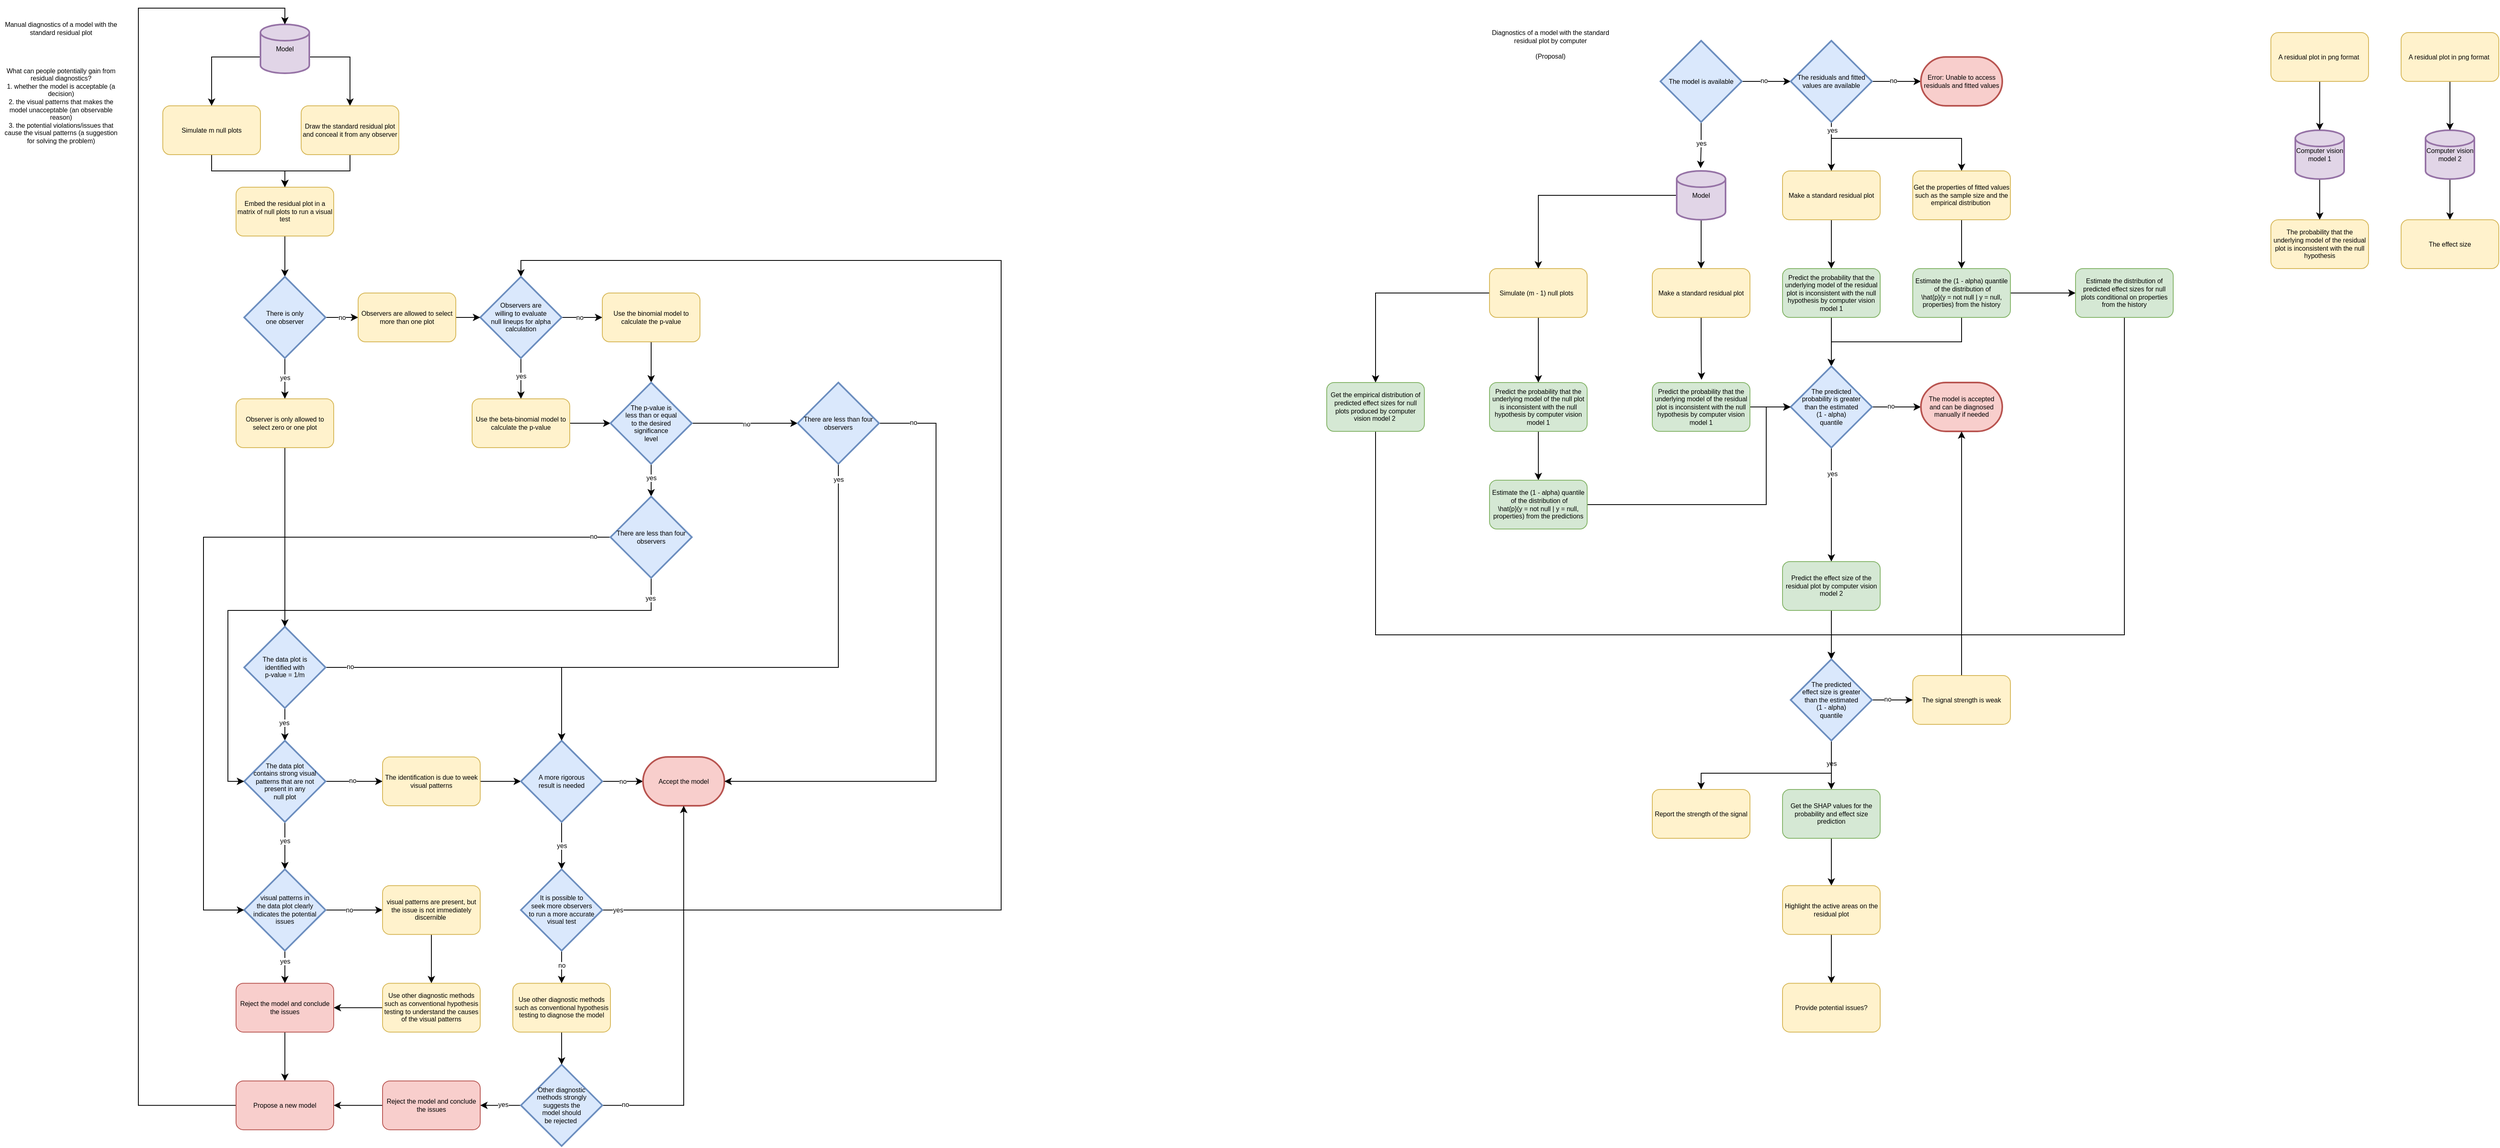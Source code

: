 <mxfile version="14.6.13" type="device"><diagram id="f1j0NjU9_1Xgz3LNYTUh" name="Page-1"><mxGraphModel dx="678" dy="443" grid="1" gridSize="10" guides="1" tooltips="1" connect="1" arrows="1" fold="1" page="1" pageScale="1" pageWidth="827" pageHeight="1169" math="0" shadow="0"><root><mxCell id="0"/><mxCell id="1" parent="0"/><mxCell id="gLdcLmc4GTWGYODIhUtG-17" style="edgeStyle=orthogonalEdgeStyle;rounded=0;orthogonalLoop=1;jettySize=auto;html=1;entryX=0.5;entryY=0;entryDx=0;entryDy=0;entryPerimeter=0;fontSize=8;" edge="1" parent="1" source="gLdcLmc4GTWGYODIhUtG-2" target="gLdcLmc4GTWGYODIhUtG-11"><mxGeometry relative="1" as="geometry"/></mxCell><mxCell id="gLdcLmc4GTWGYODIhUtG-2" value="Embed the residual plot in a matrix of null plots to run a visual test" style="rounded=1;whiteSpace=wrap;html=1;fontSize=8;fillColor=#fff2cc;strokeColor=#d6b656;" vertex="1" parent="1"><mxGeometry x="340" y="260" width="120" height="60" as="geometry"/></mxCell><mxCell id="gLdcLmc4GTWGYODIhUtG-3" value="Manual diagnostics of a model with the standard residual plot" style="text;html=1;strokeColor=none;fillColor=none;align=center;verticalAlign=middle;whiteSpace=wrap;rounded=0;fontSize=8;" vertex="1" parent="1"><mxGeometry x="50" y="30" width="150" height="70" as="geometry"/></mxCell><mxCell id="gLdcLmc4GTWGYODIhUtG-10" style="edgeStyle=orthogonalEdgeStyle;rounded=0;orthogonalLoop=1;jettySize=auto;html=1;fontSize=8;" edge="1" parent="1" source="gLdcLmc4GTWGYODIhUtG-4"><mxGeometry relative="1" as="geometry"><mxPoint x="400" y="260" as="targetPoint"/><Array as="points"><mxPoint x="310" y="240"/><mxPoint x="400" y="240"/></Array></mxGeometry></mxCell><mxCell id="gLdcLmc4GTWGYODIhUtG-4" value="Simulate m null plots" style="rounded=1;whiteSpace=wrap;html=1;fontSize=8;fillColor=#fff2cc;strokeColor=#d6b656;" vertex="1" parent="1"><mxGeometry x="250" y="160" width="120" height="60" as="geometry"/></mxCell><mxCell id="gLdcLmc4GTWGYODIhUtG-7" style="edgeStyle=orthogonalEdgeStyle;rounded=0;orthogonalLoop=1;jettySize=auto;html=1;entryX=0.5;entryY=0;entryDx=0;entryDy=0;fontSize=8;" edge="1" parent="1" source="gLdcLmc4GTWGYODIhUtG-5" target="gLdcLmc4GTWGYODIhUtG-6"><mxGeometry relative="1" as="geometry"><Array as="points"><mxPoint x="480" y="100"/></Array></mxGeometry></mxCell><mxCell id="gLdcLmc4GTWGYODIhUtG-8" style="edgeStyle=orthogonalEdgeStyle;rounded=0;orthogonalLoop=1;jettySize=auto;html=1;entryX=0.5;entryY=0;entryDx=0;entryDy=0;fontSize=8;" edge="1" parent="1" source="gLdcLmc4GTWGYODIhUtG-5" target="gLdcLmc4GTWGYODIhUtG-4"><mxGeometry relative="1" as="geometry"><Array as="points"><mxPoint x="310" y="100"/></Array></mxGeometry></mxCell><mxCell id="gLdcLmc4GTWGYODIhUtG-5" value="Model" style="strokeWidth=2;html=1;shape=mxgraph.flowchart.database;whiteSpace=wrap;fontSize=8;fillColor=#e1d5e7;strokeColor=#9673a6;" vertex="1" parent="1"><mxGeometry x="370" y="60" width="60" height="60" as="geometry"/></mxCell><mxCell id="gLdcLmc4GTWGYODIhUtG-9" style="edgeStyle=orthogonalEdgeStyle;rounded=0;orthogonalLoop=1;jettySize=auto;html=1;entryX=0.5;entryY=0;entryDx=0;entryDy=0;fontSize=8;" edge="1" parent="1" source="gLdcLmc4GTWGYODIhUtG-6" target="gLdcLmc4GTWGYODIhUtG-2"><mxGeometry relative="1" as="geometry"/></mxCell><mxCell id="gLdcLmc4GTWGYODIhUtG-6" value="Draw the standard residual plot and conceal it from any observer" style="rounded=1;whiteSpace=wrap;html=1;fontSize=8;fillColor=#fff2cc;strokeColor=#d6b656;" vertex="1" parent="1"><mxGeometry x="420" y="160" width="120" height="60" as="geometry"/></mxCell><mxCell id="gLdcLmc4GTWGYODIhUtG-16" style="edgeStyle=orthogonalEdgeStyle;rounded=0;orthogonalLoop=1;jettySize=auto;html=1;entryX=0.5;entryY=0;entryDx=0;entryDy=0;fontSize=8;" edge="1" parent="1" source="gLdcLmc4GTWGYODIhUtG-11" target="gLdcLmc4GTWGYODIhUtG-104"><mxGeometry relative="1" as="geometry"/></mxCell><mxCell id="gLdcLmc4GTWGYODIhUtG-30" value="yes" style="edgeLabel;html=1;align=center;verticalAlign=middle;resizable=0;points=[];fontSize=8;" vertex="1" connectable="0" parent="gLdcLmc4GTWGYODIhUtG-16"><mxGeometry x="-0.065" relative="1" as="geometry"><mxPoint as="offset"/></mxGeometry></mxCell><mxCell id="gLdcLmc4GTWGYODIhUtG-70" value="no" style="edgeStyle=orthogonalEdgeStyle;rounded=0;orthogonalLoop=1;jettySize=auto;html=1;entryX=0;entryY=0.5;entryDx=0;entryDy=0;fontSize=8;" edge="1" parent="1" source="gLdcLmc4GTWGYODIhUtG-11" target="gLdcLmc4GTWGYODIhUtG-106"><mxGeometry relative="1" as="geometry"><mxPoint x="520.0" y="420" as="targetPoint"/></mxGeometry></mxCell><mxCell id="gLdcLmc4GTWGYODIhUtG-11" value="There is only &lt;br&gt;one observer" style="strokeWidth=2;html=1;shape=mxgraph.flowchart.decision;whiteSpace=wrap;fontSize=8;fillColor=#dae8fc;strokeColor=#6c8ebf;" vertex="1" parent="1"><mxGeometry x="350" y="370" width="100" height="100" as="geometry"/></mxCell><mxCell id="gLdcLmc4GTWGYODIhUtG-19" style="edgeStyle=orthogonalEdgeStyle;rounded=0;orthogonalLoop=1;jettySize=auto;html=1;entryX=0.5;entryY=0;entryDx=0;entryDy=0;entryPerimeter=0;fontSize=8;" edge="1" parent="1" source="gLdcLmc4GTWGYODIhUtG-15" target="gLdcLmc4GTWGYODIhUtG-18"><mxGeometry relative="1" as="geometry"/></mxCell><mxCell id="gLdcLmc4GTWGYODIhUtG-29" value="yes" style="edgeLabel;html=1;align=center;verticalAlign=middle;resizable=0;points=[];fontSize=8;" vertex="1" connectable="0" parent="gLdcLmc4GTWGYODIhUtG-19"><mxGeometry x="-0.124" y="-1" relative="1" as="geometry"><mxPoint as="offset"/></mxGeometry></mxCell><mxCell id="gLdcLmc4GTWGYODIhUtG-66" style="edgeStyle=orthogonalEdgeStyle;rounded=0;orthogonalLoop=1;jettySize=auto;html=1;entryX=0.5;entryY=0;entryDx=0;entryDy=0;entryPerimeter=0;fontSize=8;" edge="1" parent="1" source="gLdcLmc4GTWGYODIhUtG-15" target="gLdcLmc4GTWGYODIhUtG-59"><mxGeometry relative="1" as="geometry"/></mxCell><mxCell id="gLdcLmc4GTWGYODIhUtG-67" value="no" style="edgeLabel;html=1;align=center;verticalAlign=middle;resizable=0;points=[];fontSize=8;" vertex="1" connectable="0" parent="gLdcLmc4GTWGYODIhUtG-66"><mxGeometry x="-0.842" y="1" relative="1" as="geometry"><mxPoint as="offset"/></mxGeometry></mxCell><mxCell id="gLdcLmc4GTWGYODIhUtG-15" value="The data plot is &lt;br&gt;identified with &lt;br&gt;p-value = 1/m" style="strokeWidth=2;html=1;shape=mxgraph.flowchart.decision;whiteSpace=wrap;fontSize=8;fillColor=#dae8fc;strokeColor=#6c8ebf;" vertex="1" parent="1"><mxGeometry x="350" y="800.0" width="100" height="100" as="geometry"/></mxCell><mxCell id="gLdcLmc4GTWGYODIhUtG-21" style="edgeStyle=orthogonalEdgeStyle;rounded=0;orthogonalLoop=1;jettySize=auto;html=1;entryX=0.5;entryY=0;entryDx=0;entryDy=0;entryPerimeter=0;fontSize=8;" edge="1" parent="1" source="gLdcLmc4GTWGYODIhUtG-18" target="gLdcLmc4GTWGYODIhUtG-20"><mxGeometry relative="1" as="geometry"/></mxCell><mxCell id="gLdcLmc4GTWGYODIhUtG-28" value="yes" style="edgeLabel;html=1;align=center;verticalAlign=middle;resizable=0;points=[];fontSize=8;" vertex="1" connectable="0" parent="gLdcLmc4GTWGYODIhUtG-21"><mxGeometry x="-0.228" relative="1" as="geometry"><mxPoint as="offset"/></mxGeometry></mxCell><mxCell id="gLdcLmc4GTWGYODIhUtG-53" style="edgeStyle=orthogonalEdgeStyle;rounded=0;orthogonalLoop=1;jettySize=auto;html=1;entryX=0;entryY=0.5;entryDx=0;entryDy=0;fontSize=8;" edge="1" parent="1" source="gLdcLmc4GTWGYODIhUtG-18" target="gLdcLmc4GTWGYODIhUtG-52"><mxGeometry relative="1" as="geometry"/></mxCell><mxCell id="gLdcLmc4GTWGYODIhUtG-54" value="no" style="edgeLabel;html=1;align=center;verticalAlign=middle;resizable=0;points=[];fontSize=8;" vertex="1" connectable="0" parent="gLdcLmc4GTWGYODIhUtG-53"><mxGeometry x="-0.077" y="1" relative="1" as="geometry"><mxPoint as="offset"/></mxGeometry></mxCell><mxCell id="gLdcLmc4GTWGYODIhUtG-18" value="The data plot &lt;br&gt;contains strong visual patterns that are not present in any &lt;br&gt;null plot" style="strokeWidth=2;html=1;shape=mxgraph.flowchart.decision;whiteSpace=wrap;fontSize=8;fillColor=#dae8fc;strokeColor=#6c8ebf;" vertex="1" parent="1"><mxGeometry x="350" y="940.0" width="100" height="100" as="geometry"/></mxCell><mxCell id="gLdcLmc4GTWGYODIhUtG-33" style="edgeStyle=orthogonalEdgeStyle;rounded=0;orthogonalLoop=1;jettySize=auto;html=1;fontSize=8;" edge="1" parent="1" source="gLdcLmc4GTWGYODIhUtG-20" target="gLdcLmc4GTWGYODIhUtG-32"><mxGeometry relative="1" as="geometry"/></mxCell><mxCell id="gLdcLmc4GTWGYODIhUtG-38" value="yes" style="edgeLabel;html=1;align=center;verticalAlign=middle;resizable=0;points=[];fontSize=8;" vertex="1" connectable="0" parent="gLdcLmc4GTWGYODIhUtG-33"><mxGeometry x="-0.365" relative="1" as="geometry"><mxPoint as="offset"/></mxGeometry></mxCell><mxCell id="gLdcLmc4GTWGYODIhUtG-43" style="edgeStyle=orthogonalEdgeStyle;rounded=0;orthogonalLoop=1;jettySize=auto;html=1;fontSize=8;" edge="1" parent="1" source="gLdcLmc4GTWGYODIhUtG-20" target="gLdcLmc4GTWGYODIhUtG-40"><mxGeometry relative="1" as="geometry"/></mxCell><mxCell id="gLdcLmc4GTWGYODIhUtG-44" value="no" style="edgeLabel;html=1;align=center;verticalAlign=middle;resizable=0;points=[];fontSize=8;" vertex="1" connectable="0" parent="gLdcLmc4GTWGYODIhUtG-43"><mxGeometry x="-0.169" relative="1" as="geometry"><mxPoint as="offset"/></mxGeometry></mxCell><mxCell id="gLdcLmc4GTWGYODIhUtG-20" value="visual patterns in&lt;br&gt;the data plot clearly indicates the potential issues" style="strokeWidth=2;html=1;shape=mxgraph.flowchart.decision;whiteSpace=wrap;fontSize=8;fillColor=#dae8fc;strokeColor=#6c8ebf;" vertex="1" parent="1"><mxGeometry x="350" y="1098.07" width="100" height="100" as="geometry"/></mxCell><mxCell id="gLdcLmc4GTWGYODIhUtG-23" value="Diagnostics of a model with the standard residual plot by computer&lt;br&gt;&lt;br&gt;(Proposal)" style="text;html=1;strokeColor=none;fillColor=none;align=center;verticalAlign=middle;whiteSpace=wrap;rounded=0;fontSize=8;" vertex="1" parent="1"><mxGeometry x="1880" y="50" width="150" height="70" as="geometry"/></mxCell><mxCell id="gLdcLmc4GTWGYODIhUtG-25" value="What can people potentially gain from residual diagnostics?&lt;br&gt;1. whether the model is acceptable (a decision)&lt;br&gt;2. the visual patterns that makes the model unacceptable (an observable reason)&lt;br&gt;3. the potential violations/issues that cause the visual patterns (a suggestion for solving the problem)" style="text;html=1;strokeColor=none;fillColor=none;align=center;verticalAlign=middle;whiteSpace=wrap;rounded=0;fontSize=8;" vertex="1" parent="1"><mxGeometry x="50" y="110" width="150" height="100" as="geometry"/></mxCell><mxCell id="gLdcLmc4GTWGYODIhUtG-35" style="edgeStyle=orthogonalEdgeStyle;rounded=0;orthogonalLoop=1;jettySize=auto;html=1;entryX=0.5;entryY=0;entryDx=0;entryDy=0;fontSize=8;" edge="1" parent="1" source="gLdcLmc4GTWGYODIhUtG-32" target="gLdcLmc4GTWGYODIhUtG-34"><mxGeometry relative="1" as="geometry"/></mxCell><mxCell id="gLdcLmc4GTWGYODIhUtG-32" value="Reject the model and conclude the issues" style="rounded=1;whiteSpace=wrap;html=1;fontSize=8;fillColor=#f8cecc;strokeColor=#b85450;" vertex="1" parent="1"><mxGeometry x="340" y="1238.07" width="120" height="60" as="geometry"/></mxCell><mxCell id="gLdcLmc4GTWGYODIhUtG-36" style="edgeStyle=orthogonalEdgeStyle;rounded=0;orthogonalLoop=1;jettySize=auto;html=1;entryX=0.5;entryY=0;entryDx=0;entryDy=0;entryPerimeter=0;fontSize=8;exitX=0;exitY=0.5;exitDx=0;exitDy=0;" edge="1" parent="1" source="gLdcLmc4GTWGYODIhUtG-34" target="gLdcLmc4GTWGYODIhUtG-5"><mxGeometry relative="1" as="geometry"><Array as="points"><mxPoint x="220" y="1388"/><mxPoint x="220" y="40"/><mxPoint x="400" y="40"/></Array></mxGeometry></mxCell><mxCell id="gLdcLmc4GTWGYODIhUtG-34" value="Propose a new model" style="rounded=1;whiteSpace=wrap;html=1;fontSize=8;fillColor=#f8cecc;strokeColor=#b85450;" vertex="1" parent="1"><mxGeometry x="340" y="1358.07" width="120" height="60" as="geometry"/></mxCell><mxCell id="gLdcLmc4GTWGYODIhUtG-46" style="edgeStyle=orthogonalEdgeStyle;rounded=0;orthogonalLoop=1;jettySize=auto;html=1;fontSize=8;" edge="1" parent="1" source="gLdcLmc4GTWGYODIhUtG-40" target="gLdcLmc4GTWGYODIhUtG-45"><mxGeometry relative="1" as="geometry"/></mxCell><mxCell id="gLdcLmc4GTWGYODIhUtG-40" value="visual patterns are present, but the issue is not immediately discernible&amp;nbsp;" style="rounded=1;whiteSpace=wrap;html=1;fontSize=8;fillColor=#fff2cc;strokeColor=#d6b656;" vertex="1" parent="1"><mxGeometry x="520" y="1118.07" width="120" height="60" as="geometry"/></mxCell><mxCell id="gLdcLmc4GTWGYODIhUtG-111" style="edgeStyle=orthogonalEdgeStyle;rounded=0;orthogonalLoop=1;jettySize=auto;html=1;entryX=1;entryY=0.5;entryDx=0;entryDy=0;fontSize=8;" edge="1" parent="1" source="gLdcLmc4GTWGYODIhUtG-45" target="gLdcLmc4GTWGYODIhUtG-32"><mxGeometry relative="1" as="geometry"/></mxCell><mxCell id="gLdcLmc4GTWGYODIhUtG-45" value="Use other diagnostic methods such as conventional hypothesis testing to understand the causes of the visual patterns" style="rounded=1;whiteSpace=wrap;html=1;fontSize=8;fillColor=#fff2cc;strokeColor=#d6b656;" vertex="1" parent="1"><mxGeometry x="520" y="1238.07" width="120" height="60" as="geometry"/></mxCell><mxCell id="gLdcLmc4GTWGYODIhUtG-56" style="edgeStyle=orthogonalEdgeStyle;rounded=0;orthogonalLoop=1;jettySize=auto;html=1;entryX=0;entryY=0.5;entryDx=0;entryDy=0;entryPerimeter=0;fontSize=8;" edge="1" parent="1" source="gLdcLmc4GTWGYODIhUtG-52"><mxGeometry relative="1" as="geometry"><mxPoint x="690.0" y="990.0" as="targetPoint"/></mxGeometry></mxCell><mxCell id="gLdcLmc4GTWGYODIhUtG-52" value="The identification is due to week visual patterns" style="rounded=1;whiteSpace=wrap;html=1;fontSize=8;fillColor=#fff2cc;strokeColor=#d6b656;" vertex="1" parent="1"><mxGeometry x="520" y="960.0" width="120" height="60" as="geometry"/></mxCell><mxCell id="gLdcLmc4GTWGYODIhUtG-61" value="yes" style="edgeStyle=orthogonalEdgeStyle;rounded=0;orthogonalLoop=1;jettySize=auto;html=1;entryX=0.5;entryY=0;entryDx=0;entryDy=0;fontSize=8;entryPerimeter=0;" edge="1" parent="1" source="gLdcLmc4GTWGYODIhUtG-59" target="gLdcLmc4GTWGYODIhUtG-99"><mxGeometry relative="1" as="geometry"><mxPoint x="740.0" y="1118.07" as="targetPoint"/></mxGeometry></mxCell><mxCell id="gLdcLmc4GTWGYODIhUtG-63" value="no" style="edgeStyle=orthogonalEdgeStyle;rounded=0;orthogonalLoop=1;jettySize=auto;html=1;fontSize=8;" edge="1" parent="1" source="gLdcLmc4GTWGYODIhUtG-59" target="gLdcLmc4GTWGYODIhUtG-62"><mxGeometry relative="1" as="geometry"/></mxCell><mxCell id="gLdcLmc4GTWGYODIhUtG-59" value="A more rigorous&lt;br&gt;result is needed" style="strokeWidth=2;html=1;shape=mxgraph.flowchart.decision;whiteSpace=wrap;fontSize=8;fillColor=#dae8fc;strokeColor=#6c8ebf;" vertex="1" parent="1"><mxGeometry x="690" y="940.0" width="100" height="100" as="geometry"/></mxCell><mxCell id="gLdcLmc4GTWGYODIhUtG-97" style="edgeStyle=orthogonalEdgeStyle;rounded=0;orthogonalLoop=1;jettySize=auto;html=1;entryX=0.5;entryY=0;entryDx=0;entryDy=0;entryPerimeter=0;fontSize=8;exitX=1;exitY=0.5;exitDx=0;exitDy=0;exitPerimeter=0;" edge="1" parent="1" source="gLdcLmc4GTWGYODIhUtG-99" target="gLdcLmc4GTWGYODIhUtG-71"><mxGeometry relative="1" as="geometry"><mxPoint x="740" y="1200" as="sourcePoint"/><Array as="points"><mxPoint x="1280" y="1148"/><mxPoint x="1280" y="350"/><mxPoint x="690" y="350"/></Array></mxGeometry></mxCell><mxCell id="gLdcLmc4GTWGYODIhUtG-100" value="yes" style="edgeLabel;html=1;align=center;verticalAlign=middle;resizable=0;points=[];fontSize=8;" vertex="1" connectable="0" parent="gLdcLmc4GTWGYODIhUtG-97"><mxGeometry x="-0.98" relative="1" as="geometry"><mxPoint as="offset"/></mxGeometry></mxCell><mxCell id="gLdcLmc4GTWGYODIhUtG-62" value="Accept the model" style="strokeWidth=2;html=1;shape=mxgraph.flowchart.terminator;whiteSpace=wrap;fontSize=8;fillColor=#f8cecc;strokeColor=#b85450;" vertex="1" parent="1"><mxGeometry x="840" y="960.0" width="100" height="60" as="geometry"/></mxCell><mxCell id="gLdcLmc4GTWGYODIhUtG-74" style="edgeStyle=orthogonalEdgeStyle;rounded=0;orthogonalLoop=1;jettySize=auto;html=1;entryX=0;entryY=0.5;entryDx=0;entryDy=0;fontSize=8;" edge="1" parent="1" source="gLdcLmc4GTWGYODIhUtG-71" target="gLdcLmc4GTWGYODIhUtG-73"><mxGeometry relative="1" as="geometry"/></mxCell><mxCell id="gLdcLmc4GTWGYODIhUtG-77" value="no" style="edgeLabel;html=1;align=center;verticalAlign=middle;resizable=0;points=[];fontSize=8;" vertex="1" connectable="0" parent="gLdcLmc4GTWGYODIhUtG-74"><mxGeometry x="-0.132" relative="1" as="geometry"><mxPoint as="offset"/></mxGeometry></mxCell><mxCell id="gLdcLmc4GTWGYODIhUtG-75" style="edgeStyle=orthogonalEdgeStyle;rounded=0;orthogonalLoop=1;jettySize=auto;html=1;entryX=0.5;entryY=0;entryDx=0;entryDy=0;fontSize=8;" edge="1" parent="1" source="gLdcLmc4GTWGYODIhUtG-71" target="gLdcLmc4GTWGYODIhUtG-72"><mxGeometry relative="1" as="geometry"/></mxCell><mxCell id="gLdcLmc4GTWGYODIhUtG-76" value="yes" style="edgeLabel;html=1;align=center;verticalAlign=middle;resizable=0;points=[];fontSize=8;" vertex="1" connectable="0" parent="gLdcLmc4GTWGYODIhUtG-75"><mxGeometry x="-0.148" relative="1" as="geometry"><mxPoint as="offset"/></mxGeometry></mxCell><mxCell id="gLdcLmc4GTWGYODIhUtG-71" value="Observers are &lt;br&gt;willing to evaluate &lt;br&gt;null lineups for alpha calculation" style="strokeWidth=2;html=1;shape=mxgraph.flowchart.decision;whiteSpace=wrap;fontSize=8;fillColor=#dae8fc;strokeColor=#6c8ebf;" vertex="1" parent="1"><mxGeometry x="640" y="370" width="100" height="100" as="geometry"/></mxCell><mxCell id="gLdcLmc4GTWGYODIhUtG-80" style="edgeStyle=orthogonalEdgeStyle;rounded=0;orthogonalLoop=1;jettySize=auto;html=1;entryX=0;entryY=0.5;entryDx=0;entryDy=0;entryPerimeter=0;fontSize=8;" edge="1" parent="1" source="gLdcLmc4GTWGYODIhUtG-72" target="gLdcLmc4GTWGYODIhUtG-78"><mxGeometry relative="1" as="geometry"/></mxCell><mxCell id="gLdcLmc4GTWGYODIhUtG-72" value="Use the beta-binomial model to calculate the p-value" style="rounded=1;whiteSpace=wrap;html=1;fontSize=8;fillColor=#fff2cc;strokeColor=#d6b656;" vertex="1" parent="1"><mxGeometry x="630" y="520" width="120" height="60" as="geometry"/></mxCell><mxCell id="gLdcLmc4GTWGYODIhUtG-79" style="edgeStyle=orthogonalEdgeStyle;rounded=0;orthogonalLoop=1;jettySize=auto;html=1;entryX=0.5;entryY=0;entryDx=0;entryDy=0;entryPerimeter=0;fontSize=8;" edge="1" parent="1" source="gLdcLmc4GTWGYODIhUtG-73" target="gLdcLmc4GTWGYODIhUtG-78"><mxGeometry relative="1" as="geometry"/></mxCell><mxCell id="gLdcLmc4GTWGYODIhUtG-73" value="Use the binomial model to calculate the p-value" style="rounded=1;whiteSpace=wrap;html=1;fontSize=8;fillColor=#fff2cc;strokeColor=#d6b656;" vertex="1" parent="1"><mxGeometry x="790" y="390" width="120" height="60" as="geometry"/></mxCell><mxCell id="gLdcLmc4GTWGYODIhUtG-83" value="" style="edgeStyle=orthogonalEdgeStyle;rounded=0;orthogonalLoop=1;jettySize=auto;html=1;fontSize=8;" edge="1" parent="1" source="gLdcLmc4GTWGYODIhUtG-78" target="gLdcLmc4GTWGYODIhUtG-82"><mxGeometry relative="1" as="geometry"><Array as="points"><mxPoint x="850" y="630"/><mxPoint x="850" y="630"/></Array></mxGeometry></mxCell><mxCell id="gLdcLmc4GTWGYODIhUtG-84" value="yes" style="edgeLabel;html=1;align=center;verticalAlign=middle;resizable=0;points=[];fontSize=8;" vertex="1" connectable="0" parent="gLdcLmc4GTWGYODIhUtG-83"><mxGeometry x="-0.159" relative="1" as="geometry"><mxPoint as="offset"/></mxGeometry></mxCell><mxCell id="gLdcLmc4GTWGYODIhUtG-90" style="edgeStyle=orthogonalEdgeStyle;rounded=0;orthogonalLoop=1;jettySize=auto;html=1;entryX=0;entryY=0.5;entryDx=0;entryDy=0;entryPerimeter=0;fontSize=8;" edge="1" parent="1" source="gLdcLmc4GTWGYODIhUtG-78" target="gLdcLmc4GTWGYODIhUtG-89"><mxGeometry relative="1" as="geometry"/></mxCell><mxCell id="gLdcLmc4GTWGYODIhUtG-91" value="no" style="edgeLabel;html=1;align=center;verticalAlign=middle;resizable=0;points=[];fontSize=8;" vertex="1" connectable="0" parent="gLdcLmc4GTWGYODIhUtG-90"><mxGeometry x="0.033" y="-1" relative="1" as="geometry"><mxPoint as="offset"/></mxGeometry></mxCell><mxCell id="gLdcLmc4GTWGYODIhUtG-78" value="The p-value is &lt;br&gt;less than or equal &lt;br&gt;to the desired &lt;br&gt;significance &lt;br&gt;level" style="strokeWidth=2;html=1;shape=mxgraph.flowchart.decision;whiteSpace=wrap;fontSize=8;fillColor=#dae8fc;strokeColor=#6c8ebf;" vertex="1" parent="1"><mxGeometry x="800" y="500" width="100" height="100" as="geometry"/></mxCell><mxCell id="gLdcLmc4GTWGYODIhUtG-86" style="edgeStyle=orthogonalEdgeStyle;rounded=0;orthogonalLoop=1;jettySize=auto;html=1;entryX=0;entryY=0.5;entryDx=0;entryDy=0;entryPerimeter=0;fontSize=8;exitX=0.5;exitY=1;exitDx=0;exitDy=0;exitPerimeter=0;" edge="1" parent="1" source="gLdcLmc4GTWGYODIhUtG-82" target="gLdcLmc4GTWGYODIhUtG-18"><mxGeometry relative="1" as="geometry"><Array as="points"><mxPoint x="850" y="780"/><mxPoint x="330" y="780"/><mxPoint x="330" y="990"/></Array></mxGeometry></mxCell><mxCell id="gLdcLmc4GTWGYODIhUtG-87" value="yes" style="edgeLabel;html=1;align=center;verticalAlign=middle;resizable=0;points=[];fontSize=8;" vertex="1" connectable="0" parent="gLdcLmc4GTWGYODIhUtG-86"><mxGeometry x="-0.938" y="-1" relative="1" as="geometry"><mxPoint as="offset"/></mxGeometry></mxCell><mxCell id="gLdcLmc4GTWGYODIhUtG-88" style="edgeStyle=orthogonalEdgeStyle;rounded=0;orthogonalLoop=1;jettySize=auto;html=1;entryX=0;entryY=0.5;entryDx=0;entryDy=0;entryPerimeter=0;fontSize=8;exitX=0;exitY=0.5;exitDx=0;exitDy=0;exitPerimeter=0;" edge="1" parent="1" source="gLdcLmc4GTWGYODIhUtG-82" target="gLdcLmc4GTWGYODIhUtG-20"><mxGeometry relative="1" as="geometry"><Array as="points"><mxPoint x="300" y="690"/><mxPoint x="300" y="1148"/></Array></mxGeometry></mxCell><mxCell id="gLdcLmc4GTWGYODIhUtG-94" value="no" style="edgeLabel;html=1;align=center;verticalAlign=middle;resizable=0;points=[];fontSize=8;" vertex="1" connectable="0" parent="gLdcLmc4GTWGYODIhUtG-88"><mxGeometry x="-0.958" y="-1" relative="1" as="geometry"><mxPoint as="offset"/></mxGeometry></mxCell><mxCell id="gLdcLmc4GTWGYODIhUtG-82" value="There are less than four observers" style="strokeWidth=2;html=1;shape=mxgraph.flowchart.decision;whiteSpace=wrap;fontSize=8;fillColor=#dae8fc;strokeColor=#6c8ebf;" vertex="1" parent="1"><mxGeometry x="800" y="640" width="100" height="100" as="geometry"/></mxCell><mxCell id="gLdcLmc4GTWGYODIhUtG-92" style="edgeStyle=orthogonalEdgeStyle;rounded=0;orthogonalLoop=1;jettySize=auto;html=1;entryX=0.5;entryY=0;entryDx=0;entryDy=0;entryPerimeter=0;fontSize=8;" edge="1" parent="1" source="gLdcLmc4GTWGYODIhUtG-89" target="gLdcLmc4GTWGYODIhUtG-59"><mxGeometry relative="1" as="geometry"><Array as="points"><mxPoint x="1080" y="850"/><mxPoint x="740" y="850"/></Array></mxGeometry></mxCell><mxCell id="gLdcLmc4GTWGYODIhUtG-93" value="yes" style="edgeLabel;html=1;align=center;verticalAlign=middle;resizable=0;points=[];fontSize=8;" vertex="1" connectable="0" parent="gLdcLmc4GTWGYODIhUtG-92"><mxGeometry x="-0.945" relative="1" as="geometry"><mxPoint as="offset"/></mxGeometry></mxCell><mxCell id="gLdcLmc4GTWGYODIhUtG-95" style="edgeStyle=orthogonalEdgeStyle;rounded=0;orthogonalLoop=1;jettySize=auto;html=1;entryX=1;entryY=0.5;entryDx=0;entryDy=0;entryPerimeter=0;fontSize=8;" edge="1" parent="1" source="gLdcLmc4GTWGYODIhUtG-89" target="gLdcLmc4GTWGYODIhUtG-62"><mxGeometry relative="1" as="geometry"><Array as="points"><mxPoint x="1200" y="550"/><mxPoint x="1200" y="990"/></Array></mxGeometry></mxCell><mxCell id="gLdcLmc4GTWGYODIhUtG-96" value="no" style="edgeLabel;html=1;align=center;verticalAlign=middle;resizable=0;points=[];fontSize=8;" vertex="1" connectable="0" parent="gLdcLmc4GTWGYODIhUtG-95"><mxGeometry x="-0.892" y="1" relative="1" as="geometry"><mxPoint as="offset"/></mxGeometry></mxCell><mxCell id="gLdcLmc4GTWGYODIhUtG-89" value="There are less than four observers" style="strokeWidth=2;html=1;shape=mxgraph.flowchart.decision;whiteSpace=wrap;fontSize=8;fillColor=#dae8fc;strokeColor=#6c8ebf;" vertex="1" parent="1"><mxGeometry x="1030" y="500" width="100" height="100" as="geometry"/></mxCell><mxCell id="gLdcLmc4GTWGYODIhUtG-114" style="edgeStyle=orthogonalEdgeStyle;rounded=0;orthogonalLoop=1;jettySize=auto;html=1;entryX=1;entryY=0.5;entryDx=0;entryDy=0;fontSize=8;" edge="1" parent="1" source="gLdcLmc4GTWGYODIhUtG-98" target="gLdcLmc4GTWGYODIhUtG-113"><mxGeometry relative="1" as="geometry"/></mxCell><mxCell id="gLdcLmc4GTWGYODIhUtG-117" value="yes" style="edgeLabel;html=1;align=center;verticalAlign=middle;resizable=0;points=[];fontSize=8;" vertex="1" connectable="0" parent="gLdcLmc4GTWGYODIhUtG-114"><mxGeometry x="-0.114" y="-1" relative="1" as="geometry"><mxPoint as="offset"/></mxGeometry></mxCell><mxCell id="gLdcLmc4GTWGYODIhUtG-118" style="edgeStyle=orthogonalEdgeStyle;rounded=0;orthogonalLoop=1;jettySize=auto;html=1;entryX=0.5;entryY=1;entryDx=0;entryDy=0;entryPerimeter=0;fontSize=8;" edge="1" parent="1" source="gLdcLmc4GTWGYODIhUtG-98" target="gLdcLmc4GTWGYODIhUtG-62"><mxGeometry relative="1" as="geometry"/></mxCell><mxCell id="gLdcLmc4GTWGYODIhUtG-119" value="no" style="edgeLabel;html=1;align=center;verticalAlign=middle;resizable=0;points=[];fontSize=8;" vertex="1" connectable="0" parent="gLdcLmc4GTWGYODIhUtG-118"><mxGeometry x="-0.882" y="1" relative="1" as="geometry"><mxPoint as="offset"/></mxGeometry></mxCell><mxCell id="gLdcLmc4GTWGYODIhUtG-98" value="Other diagnostic &lt;br&gt;methods strongly &lt;br&gt;suggests the &lt;br&gt;model should &lt;br&gt;be rejected&amp;nbsp;" style="strokeWidth=2;html=1;shape=mxgraph.flowchart.decision;whiteSpace=wrap;fontSize=8;fillColor=#dae8fc;strokeColor=#6c8ebf;" vertex="1" parent="1"><mxGeometry x="690" y="1338.07" width="100" height="100" as="geometry"/></mxCell><mxCell id="gLdcLmc4GTWGYODIhUtG-102" style="edgeStyle=orthogonalEdgeStyle;rounded=0;orthogonalLoop=1;jettySize=auto;html=1;entryX=0.5;entryY=0;entryDx=0;entryDy=0;fontSize=8;" edge="1" parent="1" source="gLdcLmc4GTWGYODIhUtG-99" target="gLdcLmc4GTWGYODIhUtG-101"><mxGeometry relative="1" as="geometry"/></mxCell><mxCell id="gLdcLmc4GTWGYODIhUtG-103" value="no" style="edgeLabel;html=1;align=center;verticalAlign=middle;resizable=0;points=[];fontSize=8;" vertex="1" connectable="0" parent="gLdcLmc4GTWGYODIhUtG-102"><mxGeometry x="-0.097" relative="1" as="geometry"><mxPoint as="offset"/></mxGeometry></mxCell><mxCell id="gLdcLmc4GTWGYODIhUtG-99" value="It is possible to &lt;br&gt;seek more observers &lt;br&gt;to run a more accurate &lt;br&gt;visual test" style="strokeWidth=2;html=1;shape=mxgraph.flowchart.decision;whiteSpace=wrap;fontSize=8;fillColor=#dae8fc;strokeColor=#6c8ebf;" vertex="1" parent="1"><mxGeometry x="690" y="1098.07" width="100" height="100" as="geometry"/></mxCell><mxCell id="gLdcLmc4GTWGYODIhUtG-108" style="edgeStyle=orthogonalEdgeStyle;rounded=0;orthogonalLoop=1;jettySize=auto;html=1;entryX=0.5;entryY=0;entryDx=0;entryDy=0;entryPerimeter=0;fontSize=8;" edge="1" parent="1" source="gLdcLmc4GTWGYODIhUtG-101" target="gLdcLmc4GTWGYODIhUtG-98"><mxGeometry relative="1" as="geometry"/></mxCell><mxCell id="gLdcLmc4GTWGYODIhUtG-101" value="Use other diagnostic methods such as conventional hypothesis testing to diagnose the model" style="rounded=1;whiteSpace=wrap;html=1;fontSize=8;fillColor=#fff2cc;strokeColor=#d6b656;" vertex="1" parent="1"><mxGeometry x="680" y="1238.07" width="120" height="60" as="geometry"/></mxCell><mxCell id="gLdcLmc4GTWGYODIhUtG-105" style="edgeStyle=orthogonalEdgeStyle;rounded=0;orthogonalLoop=1;jettySize=auto;html=1;entryX=0.5;entryY=0;entryDx=0;entryDy=0;entryPerimeter=0;fontSize=8;" edge="1" parent="1" source="gLdcLmc4GTWGYODIhUtG-104" target="gLdcLmc4GTWGYODIhUtG-15"><mxGeometry relative="1" as="geometry"/></mxCell><mxCell id="gLdcLmc4GTWGYODIhUtG-104" value="Observer is only allowed to select zero or one plot" style="rounded=1;whiteSpace=wrap;html=1;fontSize=8;fillColor=#fff2cc;strokeColor=#d6b656;" vertex="1" parent="1"><mxGeometry x="340" y="520" width="120" height="60" as="geometry"/></mxCell><mxCell id="gLdcLmc4GTWGYODIhUtG-107" style="edgeStyle=orthogonalEdgeStyle;rounded=0;orthogonalLoop=1;jettySize=auto;html=1;entryX=0;entryY=0.5;entryDx=0;entryDy=0;entryPerimeter=0;fontSize=8;" edge="1" parent="1" source="gLdcLmc4GTWGYODIhUtG-106" target="gLdcLmc4GTWGYODIhUtG-71"><mxGeometry relative="1" as="geometry"/></mxCell><mxCell id="gLdcLmc4GTWGYODIhUtG-106" value="Observers are allowed to select more than one plot" style="rounded=1;whiteSpace=wrap;html=1;fontSize=8;fillColor=#fff2cc;strokeColor=#d6b656;" vertex="1" parent="1"><mxGeometry x="490" y="390" width="120" height="60" as="geometry"/></mxCell><mxCell id="gLdcLmc4GTWGYODIhUtG-116" style="edgeStyle=orthogonalEdgeStyle;rounded=0;orthogonalLoop=1;jettySize=auto;html=1;entryX=1;entryY=0.5;entryDx=0;entryDy=0;fontSize=8;" edge="1" parent="1" source="gLdcLmc4GTWGYODIhUtG-113" target="gLdcLmc4GTWGYODIhUtG-34"><mxGeometry relative="1" as="geometry"/></mxCell><mxCell id="gLdcLmc4GTWGYODIhUtG-113" value="Reject the model and conclude the issues" style="rounded=1;whiteSpace=wrap;html=1;fontSize=8;fillColor=#f8cecc;strokeColor=#b85450;" vertex="1" parent="1"><mxGeometry x="520" y="1358.07" width="120" height="60" as="geometry"/></mxCell><mxCell id="gLdcLmc4GTWGYODIhUtG-133" style="edgeStyle=orthogonalEdgeStyle;rounded=0;orthogonalLoop=1;jettySize=auto;html=1;entryX=0.5;entryY=0;entryDx=0;entryDy=0;fontSize=8;" edge="1" parent="1" source="gLdcLmc4GTWGYODIhUtG-120" target="gLdcLmc4GTWGYODIhUtG-132"><mxGeometry relative="1" as="geometry"/></mxCell><mxCell id="gLdcLmc4GTWGYODIhUtG-146" style="edgeStyle=orthogonalEdgeStyle;rounded=0;orthogonalLoop=1;jettySize=auto;html=1;entryX=0.5;entryY=0;entryDx=0;entryDy=0;fontSize=8;" edge="1" parent="1" source="gLdcLmc4GTWGYODIhUtG-120" target="gLdcLmc4GTWGYODIhUtG-145"><mxGeometry relative="1" as="geometry"/></mxCell><mxCell id="gLdcLmc4GTWGYODIhUtG-120" value="Model" style="strokeWidth=2;html=1;shape=mxgraph.flowchart.database;whiteSpace=wrap;fontSize=8;fillColor=#e1d5e7;strokeColor=#9673a6;" vertex="1" parent="1"><mxGeometry x="2110" y="240" width="60" height="60" as="geometry"/></mxCell><mxCell id="gLdcLmc4GTWGYODIhUtG-124" style="edgeStyle=orthogonalEdgeStyle;rounded=0;orthogonalLoop=1;jettySize=auto;html=1;entryX=0.488;entryY=-0.057;entryDx=0;entryDy=0;entryPerimeter=0;fontSize=8;" edge="1" parent="1" source="gLdcLmc4GTWGYODIhUtG-121" target="gLdcLmc4GTWGYODIhUtG-120"><mxGeometry relative="1" as="geometry"/></mxCell><mxCell id="gLdcLmc4GTWGYODIhUtG-182" value="yes" style="edgeLabel;html=1;align=center;verticalAlign=middle;resizable=0;points=[];fontSize=8;" vertex="1" connectable="0" parent="gLdcLmc4GTWGYODIhUtG-124"><mxGeometry x="-0.1" relative="1" as="geometry"><mxPoint as="offset"/></mxGeometry></mxCell><mxCell id="gLdcLmc4GTWGYODIhUtG-125" style="edgeStyle=orthogonalEdgeStyle;rounded=0;orthogonalLoop=1;jettySize=auto;html=1;entryX=0;entryY=0.5;entryDx=0;entryDy=0;entryPerimeter=0;fontSize=8;" edge="1" parent="1" source="gLdcLmc4GTWGYODIhUtG-121" target="gLdcLmc4GTWGYODIhUtG-123"><mxGeometry relative="1" as="geometry"/></mxCell><mxCell id="gLdcLmc4GTWGYODIhUtG-183" value="no" style="edgeLabel;html=1;align=center;verticalAlign=middle;resizable=0;points=[];fontSize=8;" vertex="1" connectable="0" parent="gLdcLmc4GTWGYODIhUtG-125"><mxGeometry x="-0.116" y="1" relative="1" as="geometry"><mxPoint as="offset"/></mxGeometry></mxCell><mxCell id="gLdcLmc4GTWGYODIhUtG-121" value="The model is available" style="strokeWidth=2;html=1;shape=mxgraph.flowchart.decision;whiteSpace=wrap;fontSize=8;fillColor=#dae8fc;strokeColor=#6c8ebf;" vertex="1" parent="1"><mxGeometry x="2090" y="80" width="100" height="100" as="geometry"/></mxCell><mxCell id="gLdcLmc4GTWGYODIhUtG-135" style="edgeStyle=orthogonalEdgeStyle;rounded=0;orthogonalLoop=1;jettySize=auto;html=1;entryX=0.5;entryY=0;entryDx=0;entryDy=0;fontSize=8;" edge="1" parent="1" source="gLdcLmc4GTWGYODIhUtG-122" target="gLdcLmc4GTWGYODIhUtG-134"><mxGeometry relative="1" as="geometry"/></mxCell><mxCell id="gLdcLmc4GTWGYODIhUtG-122" value="Make a standard residual plot" style="rounded=1;whiteSpace=wrap;html=1;fontSize=8;fillColor=#fff2cc;strokeColor=#d6b656;" vertex="1" parent="1"><mxGeometry x="2240" y="240" width="120" height="60" as="geometry"/></mxCell><mxCell id="gLdcLmc4GTWGYODIhUtG-127" style="edgeStyle=orthogonalEdgeStyle;rounded=0;orthogonalLoop=1;jettySize=auto;html=1;entryX=0.5;entryY=0;entryDx=0;entryDy=0;fontSize=8;" edge="1" parent="1" source="gLdcLmc4GTWGYODIhUtG-123" target="gLdcLmc4GTWGYODIhUtG-122"><mxGeometry relative="1" as="geometry"/></mxCell><mxCell id="gLdcLmc4GTWGYODIhUtG-129" style="edgeStyle=orthogonalEdgeStyle;rounded=0;orthogonalLoop=1;jettySize=auto;html=1;entryX=0;entryY=0.5;entryDx=0;entryDy=0;entryPerimeter=0;fontSize=8;" edge="1" parent="1" source="gLdcLmc4GTWGYODIhUtG-123"><mxGeometry relative="1" as="geometry"><mxPoint x="2410" y="130" as="targetPoint"/></mxGeometry></mxCell><mxCell id="gLdcLmc4GTWGYODIhUtG-185" value="no" style="edgeLabel;html=1;align=center;verticalAlign=middle;resizable=0;points=[];fontSize=8;" vertex="1" connectable="0" parent="gLdcLmc4GTWGYODIhUtG-129"><mxGeometry x="-0.139" y="1" relative="1" as="geometry"><mxPoint as="offset"/></mxGeometry></mxCell><mxCell id="gLdcLmc4GTWGYODIhUtG-137" style="edgeStyle=orthogonalEdgeStyle;rounded=0;orthogonalLoop=1;jettySize=auto;html=1;entryX=0.5;entryY=0;entryDx=0;entryDy=0;fontSize=8;exitX=0.5;exitY=1;exitDx=0;exitDy=0;exitPerimeter=0;" edge="1" parent="1" source="gLdcLmc4GTWGYODIhUtG-123" target="gLdcLmc4GTWGYODIhUtG-136"><mxGeometry relative="1" as="geometry"><Array as="points"><mxPoint x="2300" y="200"/><mxPoint x="2460" y="200"/></Array></mxGeometry></mxCell><mxCell id="gLdcLmc4GTWGYODIhUtG-184" value="yes" style="edgeLabel;html=1;align=center;verticalAlign=middle;resizable=0;points=[];fontSize=8;" vertex="1" connectable="0" parent="gLdcLmc4GTWGYODIhUtG-137"><mxGeometry x="-0.91" y="1" relative="1" as="geometry"><mxPoint as="offset"/></mxGeometry></mxCell><mxCell id="gLdcLmc4GTWGYODIhUtG-123" value="The residuals and fitted values are available" style="strokeWidth=2;html=1;shape=mxgraph.flowchart.decision;whiteSpace=wrap;fontSize=8;fillColor=#dae8fc;strokeColor=#6c8ebf;" vertex="1" parent="1"><mxGeometry x="2250" y="80" width="100" height="100" as="geometry"/></mxCell><mxCell id="gLdcLmc4GTWGYODIhUtG-131" value="Error: Unable to access residuals and fitted values" style="strokeWidth=2;html=1;shape=mxgraph.flowchart.terminator;whiteSpace=wrap;fontSize=8;fillColor=#f8cecc;strokeColor=#b85450;" vertex="1" parent="1"><mxGeometry x="2410" y="100.0" width="100" height="60" as="geometry"/></mxCell><mxCell id="gLdcLmc4GTWGYODIhUtG-144" style="edgeStyle=orthogonalEdgeStyle;rounded=0;orthogonalLoop=1;jettySize=auto;html=1;entryX=0.504;entryY=-0.057;entryDx=0;entryDy=0;entryPerimeter=0;fontSize=8;" edge="1" parent="1" source="gLdcLmc4GTWGYODIhUtG-132" target="gLdcLmc4GTWGYODIhUtG-143"><mxGeometry relative="1" as="geometry"/></mxCell><mxCell id="gLdcLmc4GTWGYODIhUtG-132" value="Make a standard residual plot" style="rounded=1;whiteSpace=wrap;html=1;fontSize=8;fillColor=#fff2cc;strokeColor=#d6b656;" vertex="1" parent="1"><mxGeometry x="2080" y="360" width="120" height="60" as="geometry"/></mxCell><mxCell id="gLdcLmc4GTWGYODIhUtG-141" style="edgeStyle=orthogonalEdgeStyle;rounded=0;orthogonalLoop=1;jettySize=auto;html=1;entryX=0.5;entryY=0;entryDx=0;entryDy=0;entryPerimeter=0;fontSize=8;" edge="1" parent="1" source="gLdcLmc4GTWGYODIhUtG-134" target="gLdcLmc4GTWGYODIhUtG-140"><mxGeometry relative="1" as="geometry"/></mxCell><mxCell id="gLdcLmc4GTWGYODIhUtG-134" value="Predict the probability that the underlying model of the residual plot is inconsistent with the null hypothesis by computer vision model 1" style="rounded=1;whiteSpace=wrap;html=1;fontSize=8;fillColor=#d5e8d4;strokeColor=#82b366;" vertex="1" parent="1"><mxGeometry x="2240" y="360" width="120" height="60" as="geometry"/></mxCell><mxCell id="gLdcLmc4GTWGYODIhUtG-139" style="edgeStyle=orthogonalEdgeStyle;rounded=0;orthogonalLoop=1;jettySize=auto;html=1;entryX=0.5;entryY=0;entryDx=0;entryDy=0;fontSize=8;" edge="1" parent="1" source="gLdcLmc4GTWGYODIhUtG-136" target="gLdcLmc4GTWGYODIhUtG-138"><mxGeometry relative="1" as="geometry"/></mxCell><mxCell id="gLdcLmc4GTWGYODIhUtG-136" value="Get the properties of fitted values such as the sample size and the empirical distribution&amp;nbsp;" style="rounded=1;whiteSpace=wrap;html=1;fontSize=8;fillColor=#fff2cc;strokeColor=#d6b656;" vertex="1" parent="1"><mxGeometry x="2400" y="240" width="120" height="60" as="geometry"/></mxCell><mxCell id="gLdcLmc4GTWGYODIhUtG-142" style="edgeStyle=orthogonalEdgeStyle;rounded=0;orthogonalLoop=1;jettySize=auto;html=1;entryX=0.5;entryY=0;entryDx=0;entryDy=0;entryPerimeter=0;fontSize=8;exitX=0.5;exitY=1;exitDx=0;exitDy=0;" edge="1" parent="1" source="gLdcLmc4GTWGYODIhUtG-138" target="gLdcLmc4GTWGYODIhUtG-140"><mxGeometry relative="1" as="geometry"/></mxCell><mxCell id="gLdcLmc4GTWGYODIhUtG-174" style="edgeStyle=orthogonalEdgeStyle;rounded=0;orthogonalLoop=1;jettySize=auto;html=1;entryX=0;entryY=0.5;entryDx=0;entryDy=0;fontSize=8;" edge="1" parent="1" source="gLdcLmc4GTWGYODIhUtG-138" target="gLdcLmc4GTWGYODIhUtG-173"><mxGeometry relative="1" as="geometry"/></mxCell><mxCell id="gLdcLmc4GTWGYODIhUtG-138" value="Estimate the (1 - alpha) quantile&lt;br&gt;&amp;nbsp;of the distribution of &lt;br&gt;\hat{p}(y = not null | y = null, properties) from the history" style="rounded=1;whiteSpace=wrap;html=1;fontSize=8;fillColor=#d5e8d4;strokeColor=#82b366;" vertex="1" parent="1"><mxGeometry x="2400" y="360" width="120" height="60" as="geometry"/></mxCell><mxCell id="gLdcLmc4GTWGYODIhUtG-154" style="edgeStyle=orthogonalEdgeStyle;rounded=0;orthogonalLoop=1;jettySize=auto;html=1;entryX=0;entryY=0.5;entryDx=0;entryDy=0;entryPerimeter=0;fontSize=8;" edge="1" parent="1" source="gLdcLmc4GTWGYODIhUtG-140" target="gLdcLmc4GTWGYODIhUtG-153"><mxGeometry relative="1" as="geometry"/></mxCell><mxCell id="gLdcLmc4GTWGYODIhUtG-187" value="no" style="edgeLabel;html=1;align=center;verticalAlign=middle;resizable=0;points=[];fontSize=8;" vertex="1" connectable="0" parent="gLdcLmc4GTWGYODIhUtG-154"><mxGeometry x="-0.254" y="1" relative="1" as="geometry"><mxPoint as="offset"/></mxGeometry></mxCell><mxCell id="gLdcLmc4GTWGYODIhUtG-156" style="edgeStyle=orthogonalEdgeStyle;rounded=0;orthogonalLoop=1;jettySize=auto;html=1;entryX=0.5;entryY=0;entryDx=0;entryDy=0;fontSize=8;" edge="1" parent="1" source="gLdcLmc4GTWGYODIhUtG-140" target="gLdcLmc4GTWGYODIhUtG-155"><mxGeometry relative="1" as="geometry"/></mxCell><mxCell id="gLdcLmc4GTWGYODIhUtG-186" value="yes" style="edgeLabel;html=1;align=center;verticalAlign=middle;resizable=0;points=[];fontSize=8;" vertex="1" connectable="0" parent="gLdcLmc4GTWGYODIhUtG-156"><mxGeometry x="-0.553" y="1" relative="1" as="geometry"><mxPoint as="offset"/></mxGeometry></mxCell><mxCell id="gLdcLmc4GTWGYODIhUtG-140" value="The predicted &lt;br&gt;probability is greater &lt;br&gt;than the estimated &lt;br&gt;(1 - alpha) &lt;br&gt;quantile" style="strokeWidth=2;html=1;shape=mxgraph.flowchart.decision;whiteSpace=wrap;fontSize=8;fillColor=#dae8fc;strokeColor=#6c8ebf;" vertex="1" parent="1"><mxGeometry x="2250" y="480" width="100" height="100" as="geometry"/></mxCell><mxCell id="gLdcLmc4GTWGYODIhUtG-151" style="edgeStyle=orthogonalEdgeStyle;rounded=0;orthogonalLoop=1;jettySize=auto;html=1;entryX=0;entryY=0.5;entryDx=0;entryDy=0;entryPerimeter=0;fontSize=8;" edge="1" parent="1" source="gLdcLmc4GTWGYODIhUtG-143" target="gLdcLmc4GTWGYODIhUtG-140"><mxGeometry relative="1" as="geometry"/></mxCell><mxCell id="gLdcLmc4GTWGYODIhUtG-143" value="Predict the probability that the underlying model of the residual plot is inconsistent with the null hypothesis by computer vision model 1" style="rounded=1;whiteSpace=wrap;html=1;fontSize=8;fillColor=#d5e8d4;strokeColor=#82b366;" vertex="1" parent="1"><mxGeometry x="2080" y="500" width="120" height="60" as="geometry"/></mxCell><mxCell id="gLdcLmc4GTWGYODIhUtG-148" style="edgeStyle=orthogonalEdgeStyle;rounded=0;orthogonalLoop=1;jettySize=auto;html=1;entryX=0.5;entryY=0;entryDx=0;entryDy=0;fontSize=8;" edge="1" parent="1" source="gLdcLmc4GTWGYODIhUtG-145" target="gLdcLmc4GTWGYODIhUtG-147"><mxGeometry relative="1" as="geometry"/></mxCell><mxCell id="gLdcLmc4GTWGYODIhUtG-158" style="edgeStyle=orthogonalEdgeStyle;rounded=0;orthogonalLoop=1;jettySize=auto;html=1;entryX=0.5;entryY=0;entryDx=0;entryDy=0;fontSize=8;" edge="1" parent="1" source="gLdcLmc4GTWGYODIhUtG-145" target="gLdcLmc4GTWGYODIhUtG-157"><mxGeometry relative="1" as="geometry"/></mxCell><mxCell id="gLdcLmc4GTWGYODIhUtG-145" value="Simulate (m - 1) null plots&amp;nbsp;&amp;nbsp;" style="rounded=1;whiteSpace=wrap;html=1;fontSize=8;fillColor=#fff2cc;strokeColor=#d6b656;" vertex="1" parent="1"><mxGeometry x="1880" y="360" width="120" height="60" as="geometry"/></mxCell><mxCell id="gLdcLmc4GTWGYODIhUtG-150" style="edgeStyle=orthogonalEdgeStyle;rounded=0;orthogonalLoop=1;jettySize=auto;html=1;entryX=0.5;entryY=0;entryDx=0;entryDy=0;fontSize=8;" edge="1" parent="1" source="gLdcLmc4GTWGYODIhUtG-147" target="gLdcLmc4GTWGYODIhUtG-149"><mxGeometry relative="1" as="geometry"/></mxCell><mxCell id="gLdcLmc4GTWGYODIhUtG-147" value="Predict the probability that the underlying model of the null plot is inconsistent with the null hypothesis by computer vision model 1" style="rounded=1;whiteSpace=wrap;html=1;fontSize=8;fillColor=#d5e8d4;strokeColor=#82b366;" vertex="1" parent="1"><mxGeometry x="1880" y="500" width="120" height="60" as="geometry"/></mxCell><mxCell id="gLdcLmc4GTWGYODIhUtG-152" style="edgeStyle=orthogonalEdgeStyle;rounded=0;orthogonalLoop=1;jettySize=auto;html=1;entryX=0;entryY=0.5;entryDx=0;entryDy=0;entryPerimeter=0;fontSize=8;" edge="1" parent="1" source="gLdcLmc4GTWGYODIhUtG-149" target="gLdcLmc4GTWGYODIhUtG-140"><mxGeometry relative="1" as="geometry"><Array as="points"><mxPoint x="2220" y="650"/><mxPoint x="2220" y="530"/></Array></mxGeometry></mxCell><mxCell id="gLdcLmc4GTWGYODIhUtG-149" value="Estimate the (1 - alpha) quantile&lt;br&gt;&amp;nbsp;of the distribution of&lt;br&gt;\hat{p}(y = not null | y = null, properties) from the predictions" style="rounded=1;whiteSpace=wrap;html=1;fontSize=8;fillColor=#d5e8d4;strokeColor=#82b366;" vertex="1" parent="1"><mxGeometry x="1880" y="620" width="120" height="60" as="geometry"/></mxCell><mxCell id="gLdcLmc4GTWGYODIhUtG-153" value="The model is accepted &lt;br&gt;and can be diagnosed manually if needed" style="strokeWidth=2;html=1;shape=mxgraph.flowchart.terminator;whiteSpace=wrap;fontSize=8;fillColor=#f8cecc;strokeColor=#b85450;" vertex="1" parent="1"><mxGeometry x="2410" y="500.0" width="100" height="60" as="geometry"/></mxCell><mxCell id="gLdcLmc4GTWGYODIhUtG-176" style="edgeStyle=orthogonalEdgeStyle;rounded=0;orthogonalLoop=1;jettySize=auto;html=1;entryX=0.5;entryY=0;entryDx=0;entryDy=0;entryPerimeter=0;fontSize=8;" edge="1" parent="1" source="gLdcLmc4GTWGYODIhUtG-155" target="gLdcLmc4GTWGYODIhUtG-175"><mxGeometry relative="1" as="geometry"/></mxCell><mxCell id="gLdcLmc4GTWGYODIhUtG-155" value="Predict the effect size of the residual plot by computer vision model 2" style="rounded=1;whiteSpace=wrap;html=1;fontSize=8;fillColor=#d5e8d4;strokeColor=#82b366;" vertex="1" parent="1"><mxGeometry x="2240" y="720" width="120" height="60" as="geometry"/></mxCell><mxCell id="gLdcLmc4GTWGYODIhUtG-178" style="edgeStyle=orthogonalEdgeStyle;rounded=0;orthogonalLoop=1;jettySize=auto;html=1;entryX=0.5;entryY=0;entryDx=0;entryDy=0;entryPerimeter=0;fontSize=8;exitX=0.5;exitY=1;exitDx=0;exitDy=0;" edge="1" parent="1" source="gLdcLmc4GTWGYODIhUtG-157" target="gLdcLmc4GTWGYODIhUtG-175"><mxGeometry relative="1" as="geometry"><Array as="points"><mxPoint x="1740" y="810"/><mxPoint x="2300" y="810"/></Array></mxGeometry></mxCell><mxCell id="gLdcLmc4GTWGYODIhUtG-157" value="Get the empirical distribution of predicted effect sizes for null plots produced by computer vision model 2&amp;nbsp;" style="rounded=1;whiteSpace=wrap;html=1;fontSize=8;fillColor=#d5e8d4;strokeColor=#82b366;" vertex="1" parent="1"><mxGeometry x="1680" y="500" width="120" height="60" as="geometry"/></mxCell><mxCell id="gLdcLmc4GTWGYODIhUtG-167" style="edgeStyle=orthogonalEdgeStyle;rounded=0;orthogonalLoop=1;jettySize=auto;html=1;entryX=0.5;entryY=0;entryDx=0;entryDy=0;fontSize=8;" edge="1" parent="1" source="gLdcLmc4GTWGYODIhUtG-161" target="gLdcLmc4GTWGYODIhUtG-166"><mxGeometry relative="1" as="geometry"/></mxCell><mxCell id="gLdcLmc4GTWGYODIhUtG-161" value="Computer vision model 1" style="strokeWidth=2;html=1;shape=mxgraph.flowchart.database;whiteSpace=wrap;fontSize=8;fillColor=#e1d5e7;strokeColor=#9673a6;" vertex="1" parent="1"><mxGeometry x="2870" y="190" width="60" height="60" as="geometry"/></mxCell><mxCell id="gLdcLmc4GTWGYODIhUtG-171" style="edgeStyle=orthogonalEdgeStyle;rounded=0;orthogonalLoop=1;jettySize=auto;html=1;entryX=0.5;entryY=0;entryDx=0;entryDy=0;fontSize=8;" edge="1" parent="1" source="gLdcLmc4GTWGYODIhUtG-162" target="gLdcLmc4GTWGYODIhUtG-170"><mxGeometry relative="1" as="geometry"/></mxCell><mxCell id="gLdcLmc4GTWGYODIhUtG-162" value="Computer vision model 2" style="strokeWidth=2;html=1;shape=mxgraph.flowchart.database;whiteSpace=wrap;fontSize=8;fillColor=#e1d5e7;strokeColor=#9673a6;" vertex="1" parent="1"><mxGeometry x="3030" y="190" width="60" height="60" as="geometry"/></mxCell><mxCell id="gLdcLmc4GTWGYODIhUtG-165" style="edgeStyle=orthogonalEdgeStyle;rounded=0;orthogonalLoop=1;jettySize=auto;html=1;entryX=0.5;entryY=0;entryDx=0;entryDy=0;entryPerimeter=0;fontSize=8;" edge="1" parent="1" source="gLdcLmc4GTWGYODIhUtG-164" target="gLdcLmc4GTWGYODIhUtG-161"><mxGeometry relative="1" as="geometry"/></mxCell><mxCell id="gLdcLmc4GTWGYODIhUtG-164" value="A residual plot in png format&amp;nbsp;" style="rounded=1;whiteSpace=wrap;html=1;fontSize=8;fillColor=#fff2cc;strokeColor=#d6b656;" vertex="1" parent="1"><mxGeometry x="2840" y="70" width="120" height="60" as="geometry"/></mxCell><mxCell id="gLdcLmc4GTWGYODIhUtG-166" value="The probability that the underlying model of the residual plot is inconsistent with the null hypothesis" style="rounded=1;whiteSpace=wrap;html=1;fontSize=8;fillColor=#fff2cc;strokeColor=#d6b656;" vertex="1" parent="1"><mxGeometry x="2840" y="300" width="120" height="60" as="geometry"/></mxCell><mxCell id="gLdcLmc4GTWGYODIhUtG-169" style="edgeStyle=orthogonalEdgeStyle;rounded=0;orthogonalLoop=1;jettySize=auto;html=1;fontSize=8;" edge="1" parent="1" source="gLdcLmc4GTWGYODIhUtG-168" target="gLdcLmc4GTWGYODIhUtG-162"><mxGeometry relative="1" as="geometry"/></mxCell><mxCell id="gLdcLmc4GTWGYODIhUtG-168" value="A residual plot in png format&amp;nbsp;" style="rounded=1;whiteSpace=wrap;html=1;fontSize=8;fillColor=#fff2cc;strokeColor=#d6b656;" vertex="1" parent="1"><mxGeometry x="3000" y="70" width="120" height="60" as="geometry"/></mxCell><mxCell id="gLdcLmc4GTWGYODIhUtG-170" value="The effect size" style="rounded=1;whiteSpace=wrap;html=1;fontSize=8;fillColor=#fff2cc;strokeColor=#d6b656;" vertex="1" parent="1"><mxGeometry x="3000" y="300" width="120" height="60" as="geometry"/></mxCell><mxCell id="gLdcLmc4GTWGYODIhUtG-177" style="edgeStyle=orthogonalEdgeStyle;rounded=0;orthogonalLoop=1;jettySize=auto;html=1;entryX=0.5;entryY=0;entryDx=0;entryDy=0;entryPerimeter=0;fontSize=8;exitX=0.5;exitY=1;exitDx=0;exitDy=0;" edge="1" parent="1" source="gLdcLmc4GTWGYODIhUtG-173" target="gLdcLmc4GTWGYODIhUtG-175"><mxGeometry relative="1" as="geometry"><Array as="points"><mxPoint x="2660" y="810"/><mxPoint x="2300" y="810"/></Array></mxGeometry></mxCell><mxCell id="gLdcLmc4GTWGYODIhUtG-173" value="Estimate the distribution of predicted effect sizes for null plots conditional on properties from the history" style="rounded=1;whiteSpace=wrap;html=1;fontSize=8;fillColor=#d5e8d4;strokeColor=#82b366;" vertex="1" parent="1"><mxGeometry x="2600" y="360" width="120" height="60" as="geometry"/></mxCell><mxCell id="gLdcLmc4GTWGYODIhUtG-179" style="edgeStyle=orthogonalEdgeStyle;rounded=0;orthogonalLoop=1;jettySize=auto;html=1;entryX=0.5;entryY=0;entryDx=0;entryDy=0;fontSize=8;" edge="1" parent="1" source="gLdcLmc4GTWGYODIhUtG-175"><mxGeometry relative="1" as="geometry"><mxPoint x="2300" y="1000" as="targetPoint"/></mxGeometry></mxCell><mxCell id="gLdcLmc4GTWGYODIhUtG-201" value="yes" style="edgeLabel;html=1;align=center;verticalAlign=middle;resizable=0;points=[];fontSize=8;" vertex="1" connectable="0" parent="gLdcLmc4GTWGYODIhUtG-179"><mxGeometry x="-0.09" relative="1" as="geometry"><mxPoint as="offset"/></mxGeometry></mxCell><mxCell id="gLdcLmc4GTWGYODIhUtG-191" style="edgeStyle=orthogonalEdgeStyle;rounded=0;orthogonalLoop=1;jettySize=auto;html=1;entryX=0;entryY=0.5;entryDx=0;entryDy=0;fontSize=8;" edge="1" parent="1" source="gLdcLmc4GTWGYODIhUtG-175" target="gLdcLmc4GTWGYODIhUtG-190"><mxGeometry relative="1" as="geometry"/></mxCell><mxCell id="gLdcLmc4GTWGYODIhUtG-193" value="no" style="edgeLabel;html=1;align=center;verticalAlign=middle;resizable=0;points=[];fontSize=8;" vertex="1" connectable="0" parent="gLdcLmc4GTWGYODIhUtG-191"><mxGeometry x="-0.27" y="1" relative="1" as="geometry"><mxPoint as="offset"/></mxGeometry></mxCell><mxCell id="gLdcLmc4GTWGYODIhUtG-200" style="edgeStyle=orthogonalEdgeStyle;rounded=0;orthogonalLoop=1;jettySize=auto;html=1;entryX=0.5;entryY=0;entryDx=0;entryDy=0;fontSize=8;exitX=0.5;exitY=1;exitDx=0;exitDy=0;exitPerimeter=0;" edge="1" parent="1" source="gLdcLmc4GTWGYODIhUtG-175" target="gLdcLmc4GTWGYODIhUtG-199"><mxGeometry relative="1" as="geometry"><Array as="points"><mxPoint x="2300" y="980"/><mxPoint x="2140" y="980"/></Array></mxGeometry></mxCell><mxCell id="gLdcLmc4GTWGYODIhUtG-175" value="The predicted &lt;br&gt;effect size is greater &lt;br&gt;than the estimated &lt;br&gt;(1 - alpha) &lt;br&gt;quantile" style="strokeWidth=2;html=1;shape=mxgraph.flowchart.decision;whiteSpace=wrap;fontSize=8;fillColor=#dae8fc;strokeColor=#6c8ebf;" vertex="1" parent="1"><mxGeometry x="2250" y="840" width="100" height="100" as="geometry"/></mxCell><mxCell id="gLdcLmc4GTWGYODIhUtG-192" style="edgeStyle=orthogonalEdgeStyle;rounded=0;orthogonalLoop=1;jettySize=auto;html=1;entryX=0.5;entryY=1;entryDx=0;entryDy=0;entryPerimeter=0;fontSize=8;" edge="1" parent="1" source="gLdcLmc4GTWGYODIhUtG-190" target="gLdcLmc4GTWGYODIhUtG-153"><mxGeometry relative="1" as="geometry"/></mxCell><mxCell id="gLdcLmc4GTWGYODIhUtG-190" value="The signal strength is weak" style="rounded=1;whiteSpace=wrap;html=1;fontSize=8;fillColor=#fff2cc;strokeColor=#d6b656;" vertex="1" parent="1"><mxGeometry x="2400" y="860" width="120" height="60" as="geometry"/></mxCell><mxCell id="gLdcLmc4GTWGYODIhUtG-196" style="edgeStyle=orthogonalEdgeStyle;rounded=0;orthogonalLoop=1;jettySize=auto;html=1;fontSize=8;" edge="1" parent="1" source="gLdcLmc4GTWGYODIhUtG-194" target="gLdcLmc4GTWGYODIhUtG-195"><mxGeometry relative="1" as="geometry"/></mxCell><mxCell id="gLdcLmc4GTWGYODIhUtG-194" value="Get the SHAP values for the probability and effect size prediction" style="rounded=1;whiteSpace=wrap;html=1;fontSize=8;fillColor=#d5e8d4;strokeColor=#82b366;" vertex="1" parent="1"><mxGeometry x="2240" y="1000" width="120" height="60" as="geometry"/></mxCell><mxCell id="gLdcLmc4GTWGYODIhUtG-198" style="edgeStyle=orthogonalEdgeStyle;rounded=0;orthogonalLoop=1;jettySize=auto;html=1;entryX=0.5;entryY=0;entryDx=0;entryDy=0;fontSize=8;" edge="1" parent="1" source="gLdcLmc4GTWGYODIhUtG-195" target="gLdcLmc4GTWGYODIhUtG-197"><mxGeometry relative="1" as="geometry"/></mxCell><mxCell id="gLdcLmc4GTWGYODIhUtG-195" value="Highlight the active areas on the residual plot" style="rounded=1;whiteSpace=wrap;html=1;fontSize=8;fillColor=#fff2cc;strokeColor=#d6b656;" vertex="1" parent="1"><mxGeometry x="2240" y="1118.07" width="120" height="60" as="geometry"/></mxCell><mxCell id="gLdcLmc4GTWGYODIhUtG-197" value="Provide potential issues?" style="rounded=1;whiteSpace=wrap;html=1;fontSize=8;fillColor=#fff2cc;strokeColor=#d6b656;" vertex="1" parent="1"><mxGeometry x="2240" y="1238.07" width="120" height="60" as="geometry"/></mxCell><mxCell id="gLdcLmc4GTWGYODIhUtG-199" value="Report the strength of the signal" style="rounded=1;whiteSpace=wrap;html=1;fontSize=8;fillColor=#fff2cc;strokeColor=#d6b656;" vertex="1" parent="1"><mxGeometry x="2080" y="1000" width="120" height="60" as="geometry"/></mxCell></root></mxGraphModel></diagram></mxfile>